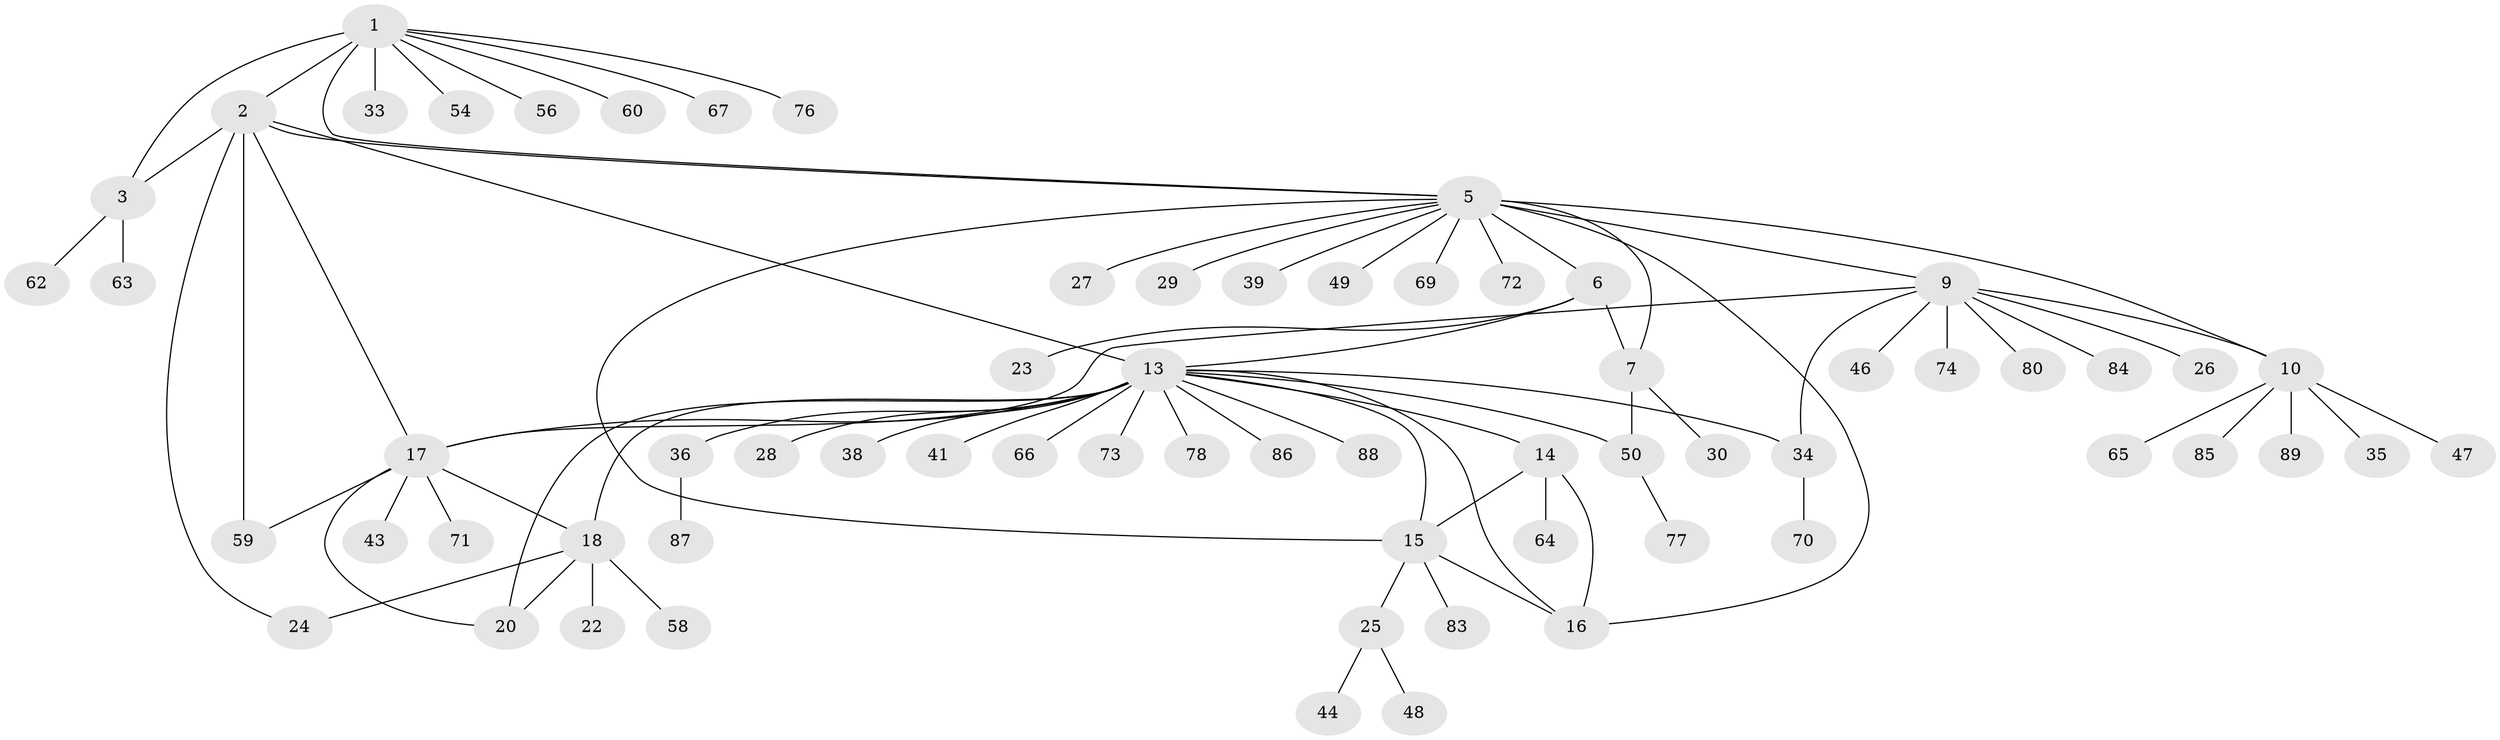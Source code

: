 // original degree distribution, {8: 0.033707865168539325, 5: 0.056179775280898875, 12: 0.011235955056179775, 6: 0.0449438202247191, 3: 0.056179775280898875, 9: 0.02247191011235955, 7: 0.02247191011235955, 13: 0.011235955056179775, 4: 0.02247191011235955, 1: 0.6179775280898876, 2: 0.10112359550561797}
// Generated by graph-tools (version 1.1) at 2025/11/02/27/25 16:11:30]
// undirected, 66 vertices, 84 edges
graph export_dot {
graph [start="1"]
  node [color=gray90,style=filled];
  1 [super="+4"];
  2 [super="+81"];
  3;
  5 [super="+11"];
  6 [super="+8"];
  7 [super="+61"];
  9 [super="+12"];
  10 [super="+51"];
  13 [super="+19"];
  14 [super="+42"];
  15 [super="+57"];
  16 [super="+75"];
  17 [super="+40"];
  18 [super="+37"];
  20 [super="+21"];
  22;
  23 [super="+32"];
  24 [super="+53"];
  25 [super="+79"];
  26 [super="+31"];
  27;
  28;
  29;
  30 [super="+45"];
  33;
  34 [super="+55"];
  35;
  36 [super="+68"];
  38;
  39;
  41 [super="+52"];
  43;
  44;
  46;
  47;
  48;
  49;
  50 [super="+82"];
  54;
  56;
  58;
  59;
  60;
  62;
  63;
  64;
  65;
  66;
  67;
  69;
  70;
  71;
  72;
  73;
  74;
  76;
  77;
  78;
  80;
  83;
  84;
  85;
  86;
  87;
  88;
  89;
  1 -- 2 [weight=2];
  1 -- 3 [weight=2];
  1 -- 33;
  1 -- 54;
  1 -- 56;
  1 -- 67;
  1 -- 76;
  1 -- 5;
  1 -- 60;
  2 -- 3;
  2 -- 13;
  2 -- 17;
  2 -- 24;
  2 -- 5;
  2 -- 59;
  3 -- 62;
  3 -- 63;
  5 -- 6 [weight=2];
  5 -- 7;
  5 -- 16;
  5 -- 27;
  5 -- 29;
  5 -- 39;
  5 -- 49;
  5 -- 69;
  5 -- 72;
  5 -- 9 [weight=2];
  5 -- 10;
  5 -- 15;
  6 -- 7 [weight=2];
  6 -- 23;
  6 -- 13;
  7 -- 30;
  7 -- 50;
  9 -- 10 [weight=2];
  9 -- 26;
  9 -- 46;
  9 -- 74;
  9 -- 80;
  9 -- 17;
  9 -- 34;
  9 -- 84;
  10 -- 35;
  10 -- 47;
  10 -- 65;
  10 -- 85;
  10 -- 89;
  13 -- 14;
  13 -- 15;
  13 -- 16;
  13 -- 78;
  13 -- 88;
  13 -- 66;
  13 -- 36;
  13 -- 38;
  13 -- 41;
  13 -- 73;
  13 -- 17;
  13 -- 18;
  13 -- 20;
  13 -- 86;
  13 -- 28;
  13 -- 50;
  13 -- 34;
  14 -- 15;
  14 -- 16;
  14 -- 64;
  15 -- 16;
  15 -- 25;
  15 -- 83;
  17 -- 18;
  17 -- 20;
  17 -- 43;
  17 -- 59;
  17 -- 71;
  18 -- 20;
  18 -- 22;
  18 -- 24;
  18 -- 58;
  25 -- 44;
  25 -- 48;
  34 -- 70;
  36 -- 87;
  50 -- 77;
}
